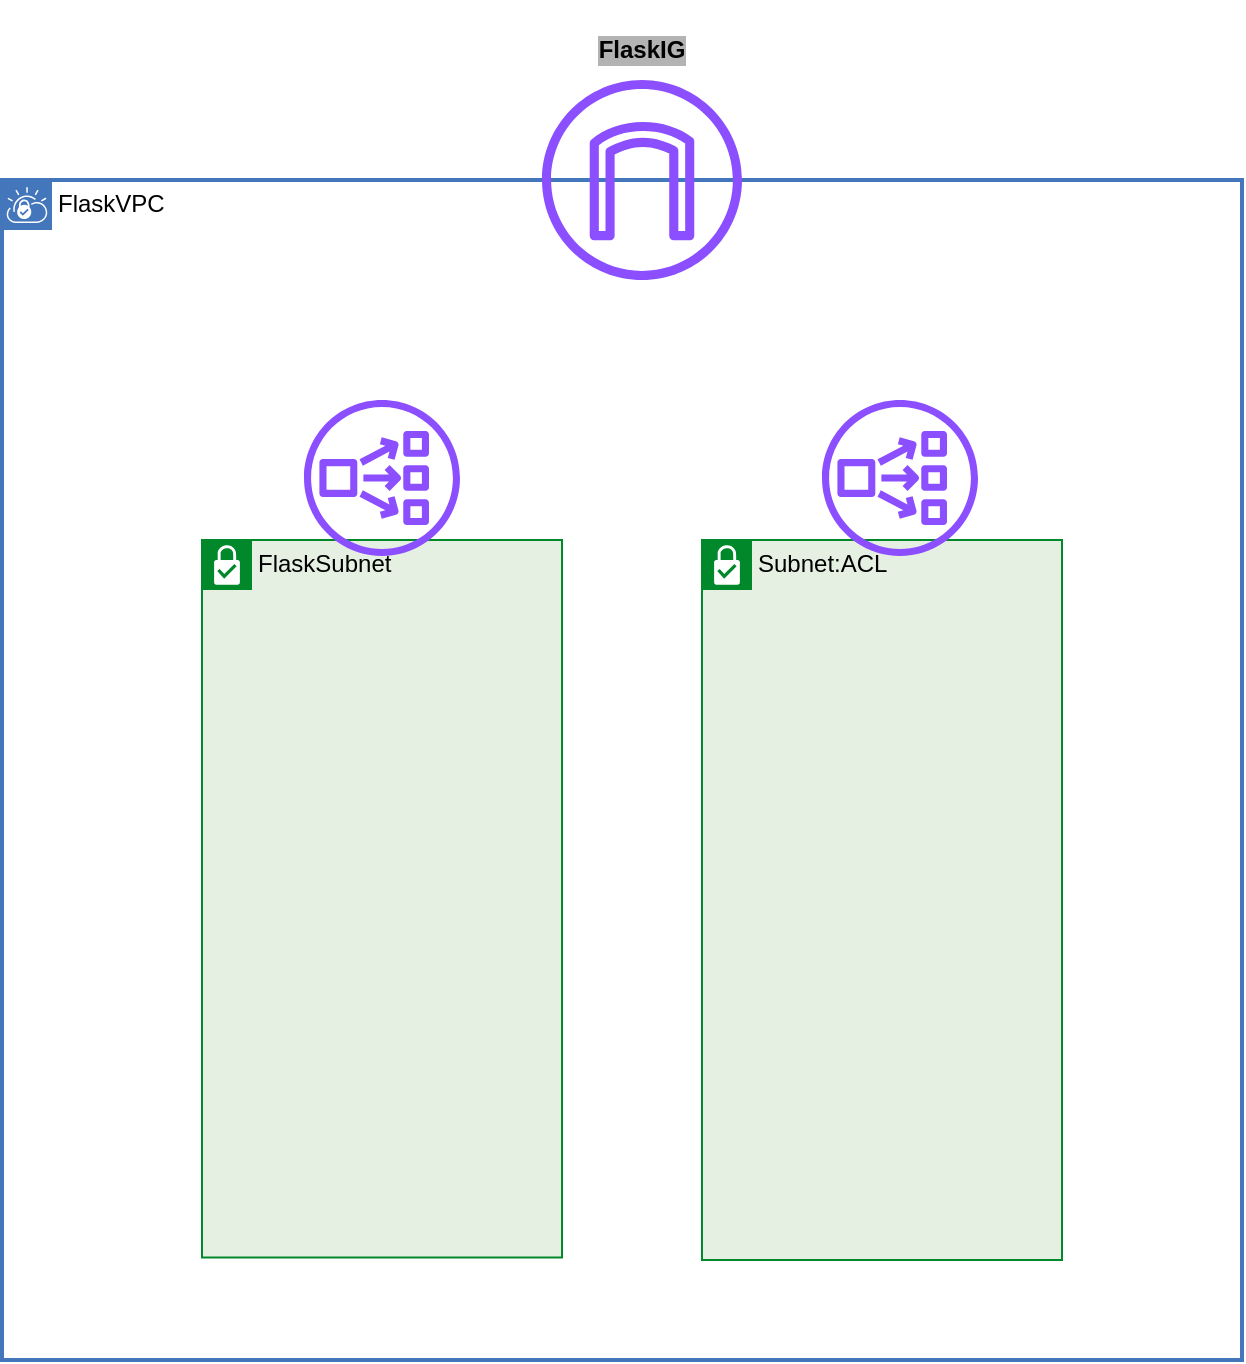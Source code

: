 <mxfile version="24.2.1" type="github">
  <diagram name="Page-1" id="fiCTvxId23a5EnwpTKre">
    <mxGraphModel dx="792" dy="1096" grid="1" gridSize="10" guides="1" tooltips="1" connect="1" arrows="1" fold="1" page="1" pageScale="1" pageWidth="850" pageHeight="1100" math="0" shadow="0">
      <root>
        <mxCell id="0" />
        <mxCell id="1" parent="0" />
        <mxCell id="Ni1BL4peqdWTz8cTKZTQ-7" value="FlaskVPC" style="shape=mxgraph.ibm.box;prType=vpc;fontStyle=0;verticalAlign=top;align=left;spacingLeft=32;spacingTop=4;fillColor=none;rounded=0;whiteSpace=wrap;html=1;strokeColor=#4376BB;strokeWidth=2;dashed=0;container=1;spacing=-4;collapsible=0;expand=0;recursiveResize=0;" vertex="1" parent="1">
          <mxGeometry x="70" y="250" width="620" height="590" as="geometry" />
        </mxCell>
        <mxCell id="Ni1BL4peqdWTz8cTKZTQ-25" value="Subnet:ACL" style="shape=mxgraph.ibm.box;prType=subnet;fontStyle=0;verticalAlign=top;align=left;spacingLeft=32;spacingTop=4;fillColor=#E6F0E2;rounded=0;whiteSpace=wrap;html=1;strokeColor=#00882B;strokeWidth=1;dashed=0;container=1;spacing=-4;collapsible=0;expand=0;recursiveResize=0;" vertex="1" parent="Ni1BL4peqdWTz8cTKZTQ-7">
          <mxGeometry x="350" y="180" width="180" height="360" as="geometry" />
        </mxCell>
        <mxCell id="Ni1BL4peqdWTz8cTKZTQ-6" value="FlaskSubnet" style="shape=mxgraph.ibm.box;prType=subnet;fontStyle=0;verticalAlign=top;align=left;spacingLeft=32;spacingTop=4;fillColor=#E6F0E2;rounded=0;whiteSpace=wrap;html=1;strokeColor=#00882B;strokeWidth=1;dashed=0;container=1;spacing=-4;collapsible=0;expand=0;recursiveResize=0;" vertex="1" parent="Ni1BL4peqdWTz8cTKZTQ-7">
          <mxGeometry x="100" y="180" width="180" height="358.75" as="geometry" />
        </mxCell>
        <mxCell id="Ni1BL4peqdWTz8cTKZTQ-26" value="" style="sketch=0;outlineConnect=0;fontColor=#232F3E;gradientColor=none;fillColor=#8C4FFF;strokeColor=none;dashed=0;verticalLabelPosition=bottom;verticalAlign=top;align=center;html=1;fontSize=12;fontStyle=0;aspect=fixed;pointerEvents=1;shape=mxgraph.aws4.network_load_balancer;" vertex="1" parent="Ni1BL4peqdWTz8cTKZTQ-7">
          <mxGeometry x="151" y="110" width="78" height="78" as="geometry" />
        </mxCell>
        <mxCell id="Ni1BL4peqdWTz8cTKZTQ-27" value="" style="sketch=0;outlineConnect=0;fontColor=#232F3E;gradientColor=none;fillColor=#8C4FFF;strokeColor=none;dashed=0;verticalLabelPosition=bottom;verticalAlign=top;align=center;html=1;fontSize=12;fontStyle=0;aspect=fixed;pointerEvents=1;shape=mxgraph.aws4.network_load_balancer;" vertex="1" parent="Ni1BL4peqdWTz8cTKZTQ-7">
          <mxGeometry x="410" y="110" width="78" height="78" as="geometry" />
        </mxCell>
        <mxCell id="Ni1BL4peqdWTz8cTKZTQ-8" value="" style="sketch=0;outlineConnect=0;fontColor=#232F3E;gradientColor=none;fillColor=#8C4FFF;strokeColor=none;dashed=0;verticalLabelPosition=bottom;verticalAlign=top;align=center;html=1;fontSize=12;fontStyle=0;aspect=fixed;pointerEvents=1;shape=mxgraph.aws4.internet_gateway;" vertex="1" parent="1">
          <mxGeometry x="340" y="200" width="100" height="100" as="geometry" />
        </mxCell>
        <mxCell id="Ni1BL4peqdWTz8cTKZTQ-9" value="&lt;span&gt;FlaskIG&lt;/span&gt;" style="text;html=1;align=center;verticalAlign=middle;whiteSpace=wrap;rounded=0;labelBackgroundColor=#B3B3B3;fontStyle=1" vertex="1" parent="1">
          <mxGeometry x="355" y="160" width="70" height="50" as="geometry" />
        </mxCell>
      </root>
    </mxGraphModel>
  </diagram>
</mxfile>
